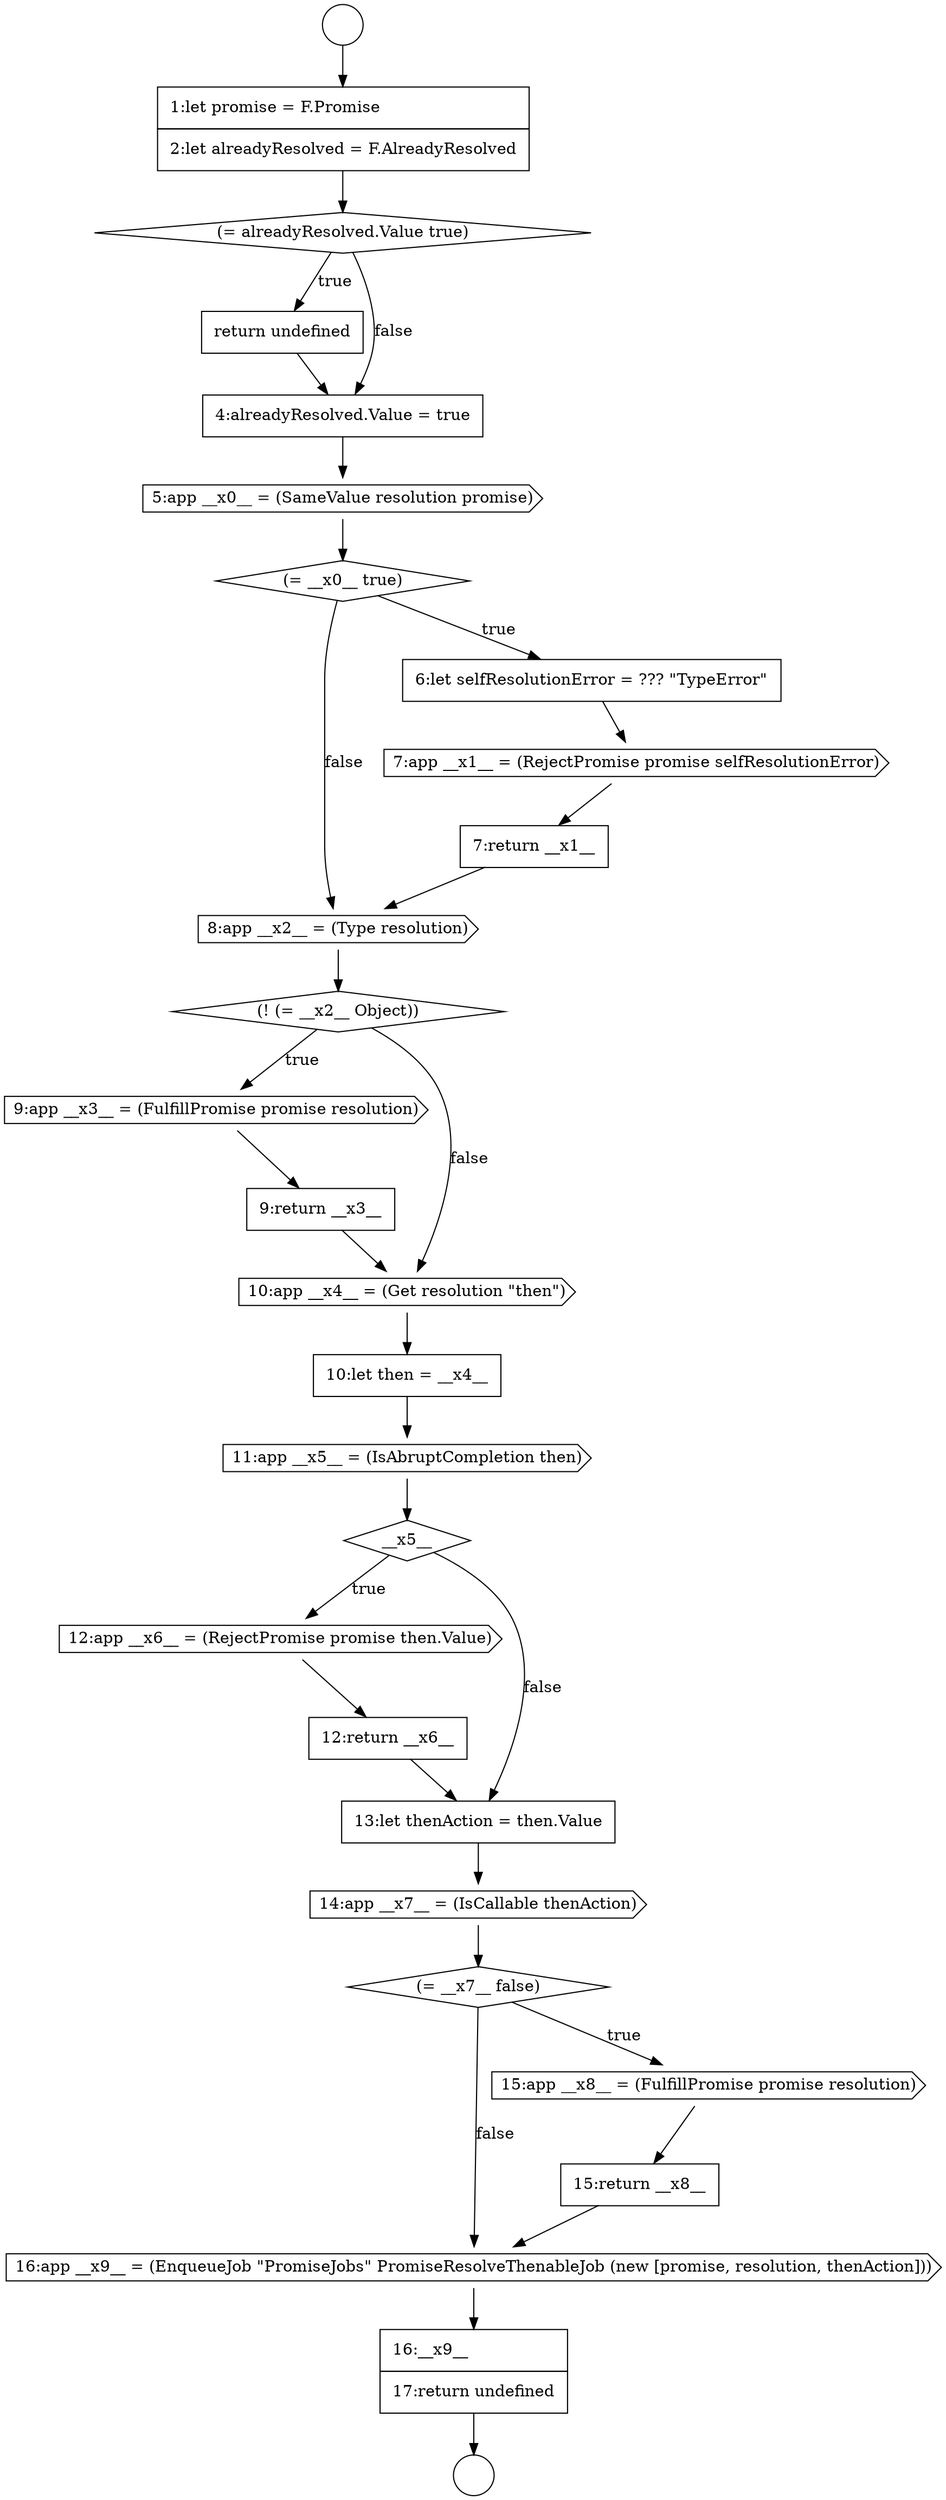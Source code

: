 digraph {
  node15504 [shape=cds, label=<<font color="black">9:app __x3__ = (FulfillPromise promise resolution)</font>> color="black" fillcolor="white" style=filled]
  node15514 [shape=diamond, label=<<font color="black">(= __x7__ false)</font>> color="black" fillcolor="white" style=filled]
  node15509 [shape=diamond, label=<<font color="black">__x5__</font>> color="black" fillcolor="white" style=filled]
  node15513 [shape=cds, label=<<font color="black">14:app __x7__ = (IsCallable thenAction)</font>> color="black" fillcolor="white" style=filled]
  node15502 [shape=cds, label=<<font color="black">8:app __x2__ = (Type resolution)</font>> color="black" fillcolor="white" style=filled]
  node15517 [shape=cds, label=<<font color="black">16:app __x9__ = (EnqueueJob &quot;PromiseJobs&quot; PromiseResolveThenableJob (new [promise, resolution, thenAction]))</font>> color="black" fillcolor="white" style=filled]
  node15497 [shape=cds, label=<<font color="black">5:app __x0__ = (SameValue resolution promise)</font>> color="black" fillcolor="white" style=filled]
  node15501 [shape=none, margin=0, label=<<font color="black">
    <table border="0" cellborder="1" cellspacing="0" cellpadding="10">
      <tr><td align="left">7:return __x1__</td></tr>
    </table>
  </font>> color="black" fillcolor="white" style=filled]
  node15508 [shape=cds, label=<<font color="black">11:app __x5__ = (IsAbruptCompletion then)</font>> color="black" fillcolor="white" style=filled]
  node15516 [shape=none, margin=0, label=<<font color="black">
    <table border="0" cellborder="1" cellspacing="0" cellpadding="10">
      <tr><td align="left">15:return __x8__</td></tr>
    </table>
  </font>> color="black" fillcolor="white" style=filled]
  node15500 [shape=cds, label=<<font color="black">7:app __x1__ = (RejectPromise promise selfResolutionError)</font>> color="black" fillcolor="white" style=filled]
  node15515 [shape=cds, label=<<font color="black">15:app __x8__ = (FulfillPromise promise resolution)</font>> color="black" fillcolor="white" style=filled]
  node15494 [shape=diamond, label=<<font color="black">(= alreadyResolved.Value true)</font>> color="black" fillcolor="white" style=filled]
  node15505 [shape=none, margin=0, label=<<font color="black">
    <table border="0" cellborder="1" cellspacing="0" cellpadding="10">
      <tr><td align="left">9:return __x3__</td></tr>
    </table>
  </font>> color="black" fillcolor="white" style=filled]
  node15503 [shape=diamond, label=<<font color="black">(! (= __x2__ Object))</font>> color="black" fillcolor="white" style=filled]
  node15518 [shape=none, margin=0, label=<<font color="black">
    <table border="0" cellborder="1" cellspacing="0" cellpadding="10">
      <tr><td align="left">16:__x9__</td></tr>
      <tr><td align="left">17:return undefined</td></tr>
    </table>
  </font>> color="black" fillcolor="white" style=filled]
  node15491 [shape=circle label=" " color="black" fillcolor="white" style=filled]
  node15498 [shape=diamond, label=<<font color="black">(= __x0__ true)</font>> color="black" fillcolor="white" style=filled]
  node15495 [shape=none, margin=0, label=<<font color="black">
    <table border="0" cellborder="1" cellspacing="0" cellpadding="10">
      <tr><td align="left">return undefined</td></tr>
    </table>
  </font>> color="black" fillcolor="white" style=filled]
  node15510 [shape=cds, label=<<font color="black">12:app __x6__ = (RejectPromise promise then.Value)</font>> color="black" fillcolor="white" style=filled]
  node15499 [shape=none, margin=0, label=<<font color="black">
    <table border="0" cellborder="1" cellspacing="0" cellpadding="10">
      <tr><td align="left">6:let selfResolutionError = ??? &quot;TypeError&quot;</td></tr>
    </table>
  </font>> color="black" fillcolor="white" style=filled]
  node15506 [shape=cds, label=<<font color="black">10:app __x4__ = (Get resolution &quot;then&quot;)</font>> color="black" fillcolor="white" style=filled]
  node15492 [shape=circle label=" " color="black" fillcolor="white" style=filled]
  node15507 [shape=none, margin=0, label=<<font color="black">
    <table border="0" cellborder="1" cellspacing="0" cellpadding="10">
      <tr><td align="left">10:let then = __x4__</td></tr>
    </table>
  </font>> color="black" fillcolor="white" style=filled]
  node15496 [shape=none, margin=0, label=<<font color="black">
    <table border="0" cellborder="1" cellspacing="0" cellpadding="10">
      <tr><td align="left">4:alreadyResolved.Value = true</td></tr>
    </table>
  </font>> color="black" fillcolor="white" style=filled]
  node15511 [shape=none, margin=0, label=<<font color="black">
    <table border="0" cellborder="1" cellspacing="0" cellpadding="10">
      <tr><td align="left">12:return __x6__</td></tr>
    </table>
  </font>> color="black" fillcolor="white" style=filled]
  node15512 [shape=none, margin=0, label=<<font color="black">
    <table border="0" cellborder="1" cellspacing="0" cellpadding="10">
      <tr><td align="left">13:let thenAction = then.Value</td></tr>
    </table>
  </font>> color="black" fillcolor="white" style=filled]
  node15493 [shape=none, margin=0, label=<<font color="black">
    <table border="0" cellborder="1" cellspacing="0" cellpadding="10">
      <tr><td align="left">1:let promise = F.Promise</td></tr>
      <tr><td align="left">2:let alreadyResolved = F.AlreadyResolved</td></tr>
    </table>
  </font>> color="black" fillcolor="white" style=filled]
  node15518 -> node15492 [ color="black"]
  node15501 -> node15502 [ color="black"]
  node15511 -> node15512 [ color="black"]
  node15499 -> node15500 [ color="black"]
  node15510 -> node15511 [ color="black"]
  node15497 -> node15498 [ color="black"]
  node15503 -> node15504 [label=<<font color="black">true</font>> color="black"]
  node15503 -> node15506 [label=<<font color="black">false</font>> color="black"]
  node15504 -> node15505 [ color="black"]
  node15491 -> node15493 [ color="black"]
  node15505 -> node15506 [ color="black"]
  node15494 -> node15495 [label=<<font color="black">true</font>> color="black"]
  node15494 -> node15496 [label=<<font color="black">false</font>> color="black"]
  node15508 -> node15509 [ color="black"]
  node15509 -> node15510 [label=<<font color="black">true</font>> color="black"]
  node15509 -> node15512 [label=<<font color="black">false</font>> color="black"]
  node15495 -> node15496 [ color="black"]
  node15514 -> node15515 [label=<<font color="black">true</font>> color="black"]
  node15514 -> node15517 [label=<<font color="black">false</font>> color="black"]
  node15502 -> node15503 [ color="black"]
  node15516 -> node15517 [ color="black"]
  node15515 -> node15516 [ color="black"]
  node15500 -> node15501 [ color="black"]
  node15506 -> node15507 [ color="black"]
  node15517 -> node15518 [ color="black"]
  node15512 -> node15513 [ color="black"]
  node15493 -> node15494 [ color="black"]
  node15507 -> node15508 [ color="black"]
  node15498 -> node15499 [label=<<font color="black">true</font>> color="black"]
  node15498 -> node15502 [label=<<font color="black">false</font>> color="black"]
  node15496 -> node15497 [ color="black"]
  node15513 -> node15514 [ color="black"]
}
